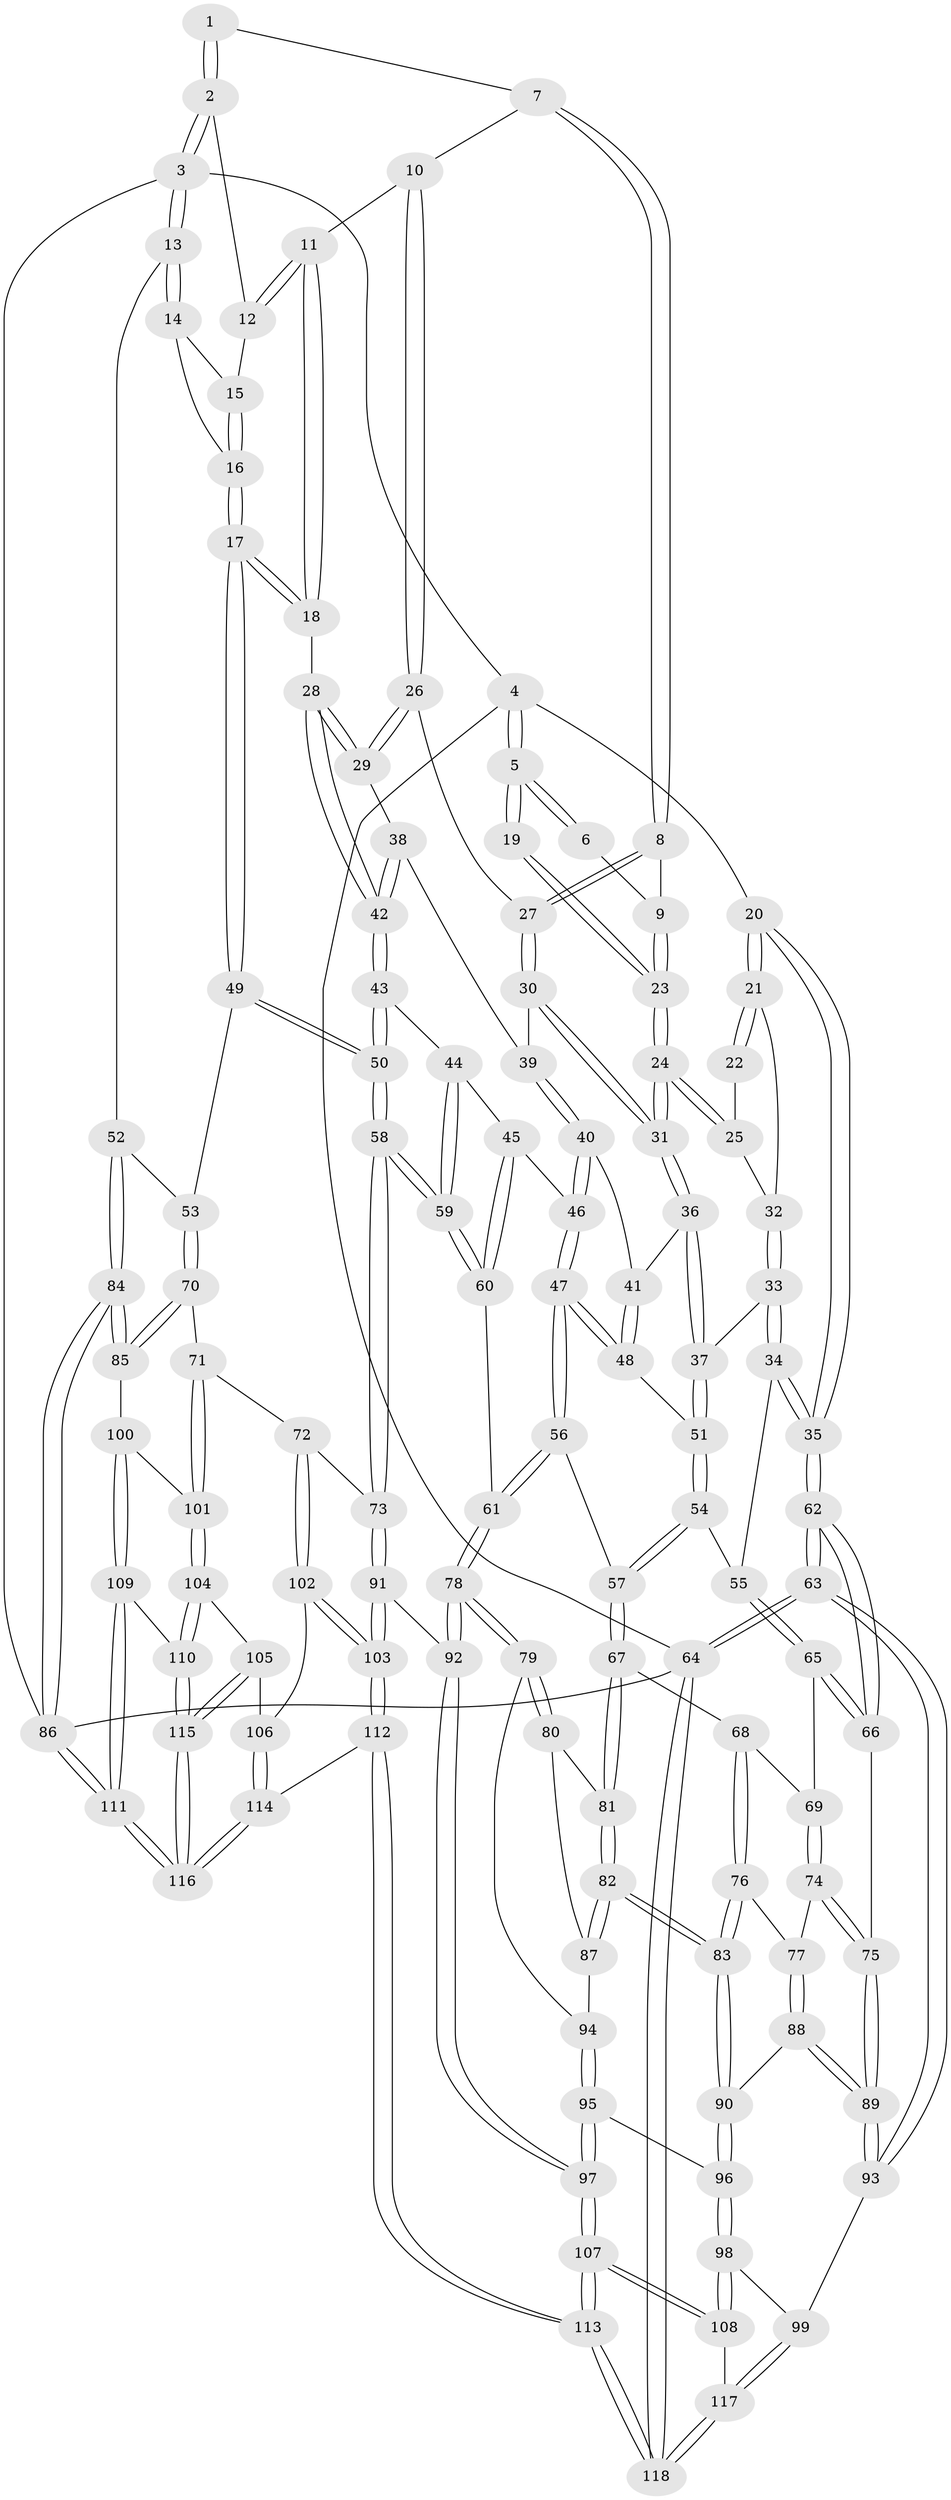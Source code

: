 // coarse degree distribution, {3: 0.4375, 6: 0.020833333333333332, 2: 0.10416666666666667, 5: 0.10416666666666667, 4: 0.3333333333333333}
// Generated by graph-tools (version 1.1) at 2025/54/03/04/25 22:54:29]
// undirected, 118 vertices, 292 edges
graph export_dot {
  node [color=gray90,style=filled];
  1 [pos="+0.43815422201046855+0"];
  2 [pos="+0.8347483878855216+0"];
  3 [pos="+1+0"];
  4 [pos="+0+0"];
  5 [pos="+0+0"];
  6 [pos="+0.236071102450803+0"];
  7 [pos="+0.4414678529932912+0"];
  8 [pos="+0.4097624521966775+0.0709093247817685"];
  9 [pos="+0.31115261385821674+0.10515354034497973"];
  10 [pos="+0.5682398253201689+0.08918355105830685"];
  11 [pos="+0.7448233311924213+0"];
  12 [pos="+0.8136491916378678+0"];
  13 [pos="+1+0.1485377108850819"];
  14 [pos="+0.9806554586884404+0.18512480279782434"];
  15 [pos="+0.8918565072606901+0.08093480673119147"];
  16 [pos="+0.8299362842378941+0.27550724490771755"];
  17 [pos="+0.8204294802788099+0.2840241592919891"];
  18 [pos="+0.7315019123823139+0.2224039487988083"];
  19 [pos="+0.15154464232372786+0.020097588026661"];
  20 [pos="+0+0.07460377595957075"];
  21 [pos="+0.09989029289840788+0.18209343654136342"];
  22 [pos="+0.142946846222144+0.12676240221265517"];
  23 [pos="+0.2607766016054093+0.14572576199042953"];
  24 [pos="+0.2588258905037682+0.17951769746770907"];
  25 [pos="+0.15112490082260105+0.1806349125736692"];
  26 [pos="+0.5488733544469877+0.13481090135447013"];
  27 [pos="+0.4583400440373176+0.14975897011688846"];
  28 [pos="+0.6584045012480533+0.240158338102956"];
  29 [pos="+0.6259396203663024+0.2139926643478177"];
  30 [pos="+0.4439990190249911+0.19184797360843306"];
  31 [pos="+0.2717317559380815+0.2220398110155587"];
  32 [pos="+0.12333656956509836+0.19072398663955734"];
  33 [pos="+0.1523159373132779+0.31710837701745476"];
  34 [pos="+0.10100180625251667+0.33635870987822336"];
  35 [pos="+0+0.3442191489216393"];
  36 [pos="+0.26588674339346247+0.2578273880349663"];
  37 [pos="+0.2334159761576251+0.31161705542521123"];
  38 [pos="+0.4669042089687159+0.23079596072458208"];
  39 [pos="+0.449263277903747+0.2111067990736293"];
  40 [pos="+0.3976886650418951+0.29413570750199647"];
  41 [pos="+0.3800524564040217+0.2987374295238846"];
  42 [pos="+0.5522400232748478+0.36826073039189605"];
  43 [pos="+0.5495963049263856+0.37738732692432614"];
  44 [pos="+0.5486055155047522+0.3786969624140925"];
  45 [pos="+0.5222999300104706+0.3897462433767225"];
  46 [pos="+0.5124755789570808+0.39247557357103247"];
  47 [pos="+0.4321596298048685+0.4385722784897356"];
  48 [pos="+0.3740858203110576+0.3677455058658346"];
  49 [pos="+0.8567652198241226+0.4028948232237517"];
  50 [pos="+0.802357819913137+0.4443392336364111"];
  51 [pos="+0.24645009161649883+0.3403502637312099"];
  52 [pos="+1+0.42178189085694123"];
  53 [pos="+0.8705085557234321+0.40856961426847516"];
  54 [pos="+0.26371613868757815+0.4537473995167335"];
  55 [pos="+0.16766430515638836+0.4927523665678284"];
  56 [pos="+0.38199834621355855+0.504207631526907"];
  57 [pos="+0.34559965338889165+0.5138241229855701"];
  58 [pos="+0.6932734426541379+0.616252025182159"];
  59 [pos="+0.6467404695851608+0.5912121035789398"];
  60 [pos="+0.5182302768807003+0.5972567915563178"];
  61 [pos="+0.4895728299796093+0.6042756105926425"];
  62 [pos="+0+0.4416510468831624"];
  63 [pos="+0+0.8758381069456258"];
  64 [pos="+0+1"];
  65 [pos="+0.1570822331913694+0.5047447392066767"];
  66 [pos="+0.05603052442793553+0.5392375027500605"];
  67 [pos="+0.3397600302268337+0.5267662807297276"];
  68 [pos="+0.24968231020285658+0.5821157435486346"];
  69 [pos="+0.1791264558106245+0.5437064079897757"];
  70 [pos="+0.9238424194262103+0.6386118146021208"];
  71 [pos="+0.7185798652931527+0.6512351500251153"];
  72 [pos="+0.7105095638855146+0.6469250097125266"];
  73 [pos="+0.6957979485054409+0.6240800570552324"];
  74 [pos="+0.18313948498211835+0.6224852894934982"];
  75 [pos="+0.10295319095174446+0.6347329093169212"];
  76 [pos="+0.21738997510242714+0.6366574926943591"];
  77 [pos="+0.21582107714461915+0.6362412166684805"];
  78 [pos="+0.4313342726608595+0.7635591590857955"];
  79 [pos="+0.3693964937992037+0.6995680844075538"];
  80 [pos="+0.3467310916848579+0.6265101335367042"];
  81 [pos="+0.33774213402134773+0.5874734879125438"];
  82 [pos="+0.24113743607351554+0.6727266747259362"];
  83 [pos="+0.24014683557993907+0.6726471261131955"];
  84 [pos="+1+0.721728981844614"];
  85 [pos="+1+0.7190706056198598"];
  86 [pos="+1+1"];
  87 [pos="+0.25275968795667414+0.677653860125861"];
  88 [pos="+0.13086790228271902+0.711653049712921"];
  89 [pos="+0.09185241991221867+0.7094162944031721"];
  90 [pos="+0.20759214979698745+0.7262931918859381"];
  91 [pos="+0.46405104770235645+0.780249531728549"];
  92 [pos="+0.4313827869805251+0.7637892430447263"];
  93 [pos="+0.019005275226509574+0.7951613047166274"];
  94 [pos="+0.27871327921565026+0.6911404411379531"];
  95 [pos="+0.277735294089846+0.7715807889307362"];
  96 [pos="+0.222058719189801+0.7718524277886454"];
  97 [pos="+0.37514250884446526+0.806667684869225"];
  98 [pos="+0.1888388971764184+0.8328617245122136"];
  99 [pos="+0.039232330115788236+0.8035725747004571"];
  100 [pos="+0.888217289822817+0.8069417146612912"];
  101 [pos="+0.8258573392600164+0.7974658105985729"];
  102 [pos="+0.6437301545947612+0.8152061375318793"];
  103 [pos="+0.5441393721155674+0.8611355377023192"];
  104 [pos="+0.7654026235797673+0.8634943273802629"];
  105 [pos="+0.7369622236658859+0.8662010991161171"];
  106 [pos="+0.7156765183158861+0.8649256361434411"];
  107 [pos="+0.29444380089435584+0.9523908741492085"];
  108 [pos="+0.20875311159073412+0.865328178045038"];
  109 [pos="+0.8974707945325603+0.9399826672272231"];
  110 [pos="+0.7927742794907607+0.9256287487354635"];
  111 [pos="+1+1"];
  112 [pos="+0.5496659497712116+1"];
  113 [pos="+0.3056887229734568+1"];
  114 [pos="+0.5704742169073241+1"];
  115 [pos="+0.7247716407854362+1"];
  116 [pos="+0.6617333315865148+1"];
  117 [pos="+0.12660403454340668+0.9184745474476828"];
  118 [pos="+0.14794558275434064+1"];
  1 -- 2;
  1 -- 2;
  1 -- 7;
  2 -- 3;
  2 -- 3;
  2 -- 12;
  3 -- 4;
  3 -- 13;
  3 -- 13;
  3 -- 86;
  4 -- 5;
  4 -- 5;
  4 -- 20;
  4 -- 64;
  5 -- 6;
  5 -- 6;
  5 -- 19;
  5 -- 19;
  6 -- 9;
  7 -- 8;
  7 -- 8;
  7 -- 10;
  8 -- 9;
  8 -- 27;
  8 -- 27;
  9 -- 23;
  9 -- 23;
  10 -- 11;
  10 -- 26;
  10 -- 26;
  11 -- 12;
  11 -- 12;
  11 -- 18;
  11 -- 18;
  12 -- 15;
  13 -- 14;
  13 -- 14;
  13 -- 52;
  14 -- 15;
  14 -- 16;
  15 -- 16;
  15 -- 16;
  16 -- 17;
  16 -- 17;
  17 -- 18;
  17 -- 18;
  17 -- 49;
  17 -- 49;
  18 -- 28;
  19 -- 23;
  19 -- 23;
  20 -- 21;
  20 -- 21;
  20 -- 35;
  20 -- 35;
  21 -- 22;
  21 -- 22;
  21 -- 32;
  22 -- 25;
  23 -- 24;
  23 -- 24;
  24 -- 25;
  24 -- 25;
  24 -- 31;
  24 -- 31;
  25 -- 32;
  26 -- 27;
  26 -- 29;
  26 -- 29;
  27 -- 30;
  27 -- 30;
  28 -- 29;
  28 -- 29;
  28 -- 42;
  28 -- 42;
  29 -- 38;
  30 -- 31;
  30 -- 31;
  30 -- 39;
  31 -- 36;
  31 -- 36;
  32 -- 33;
  32 -- 33;
  33 -- 34;
  33 -- 34;
  33 -- 37;
  34 -- 35;
  34 -- 35;
  34 -- 55;
  35 -- 62;
  35 -- 62;
  36 -- 37;
  36 -- 37;
  36 -- 41;
  37 -- 51;
  37 -- 51;
  38 -- 39;
  38 -- 42;
  38 -- 42;
  39 -- 40;
  39 -- 40;
  40 -- 41;
  40 -- 46;
  40 -- 46;
  41 -- 48;
  41 -- 48;
  42 -- 43;
  42 -- 43;
  43 -- 44;
  43 -- 50;
  43 -- 50;
  44 -- 45;
  44 -- 59;
  44 -- 59;
  45 -- 46;
  45 -- 60;
  45 -- 60;
  46 -- 47;
  46 -- 47;
  47 -- 48;
  47 -- 48;
  47 -- 56;
  47 -- 56;
  48 -- 51;
  49 -- 50;
  49 -- 50;
  49 -- 53;
  50 -- 58;
  50 -- 58;
  51 -- 54;
  51 -- 54;
  52 -- 53;
  52 -- 84;
  52 -- 84;
  53 -- 70;
  53 -- 70;
  54 -- 55;
  54 -- 57;
  54 -- 57;
  55 -- 65;
  55 -- 65;
  56 -- 57;
  56 -- 61;
  56 -- 61;
  57 -- 67;
  57 -- 67;
  58 -- 59;
  58 -- 59;
  58 -- 73;
  58 -- 73;
  59 -- 60;
  59 -- 60;
  60 -- 61;
  61 -- 78;
  61 -- 78;
  62 -- 63;
  62 -- 63;
  62 -- 66;
  62 -- 66;
  63 -- 64;
  63 -- 64;
  63 -- 93;
  63 -- 93;
  64 -- 118;
  64 -- 118;
  64 -- 86;
  65 -- 66;
  65 -- 66;
  65 -- 69;
  66 -- 75;
  67 -- 68;
  67 -- 81;
  67 -- 81;
  68 -- 69;
  68 -- 76;
  68 -- 76;
  69 -- 74;
  69 -- 74;
  70 -- 71;
  70 -- 85;
  70 -- 85;
  71 -- 72;
  71 -- 101;
  71 -- 101;
  72 -- 73;
  72 -- 102;
  72 -- 102;
  73 -- 91;
  73 -- 91;
  74 -- 75;
  74 -- 75;
  74 -- 77;
  75 -- 89;
  75 -- 89;
  76 -- 77;
  76 -- 83;
  76 -- 83;
  77 -- 88;
  77 -- 88;
  78 -- 79;
  78 -- 79;
  78 -- 92;
  78 -- 92;
  79 -- 80;
  79 -- 80;
  79 -- 94;
  80 -- 81;
  80 -- 87;
  81 -- 82;
  81 -- 82;
  82 -- 83;
  82 -- 83;
  82 -- 87;
  82 -- 87;
  83 -- 90;
  83 -- 90;
  84 -- 85;
  84 -- 85;
  84 -- 86;
  84 -- 86;
  85 -- 100;
  86 -- 111;
  86 -- 111;
  87 -- 94;
  88 -- 89;
  88 -- 89;
  88 -- 90;
  89 -- 93;
  89 -- 93;
  90 -- 96;
  90 -- 96;
  91 -- 92;
  91 -- 103;
  91 -- 103;
  92 -- 97;
  92 -- 97;
  93 -- 99;
  94 -- 95;
  94 -- 95;
  95 -- 96;
  95 -- 97;
  95 -- 97;
  96 -- 98;
  96 -- 98;
  97 -- 107;
  97 -- 107;
  98 -- 99;
  98 -- 108;
  98 -- 108;
  99 -- 117;
  99 -- 117;
  100 -- 101;
  100 -- 109;
  100 -- 109;
  101 -- 104;
  101 -- 104;
  102 -- 103;
  102 -- 103;
  102 -- 106;
  103 -- 112;
  103 -- 112;
  104 -- 105;
  104 -- 110;
  104 -- 110;
  105 -- 106;
  105 -- 115;
  105 -- 115;
  106 -- 114;
  106 -- 114;
  107 -- 108;
  107 -- 108;
  107 -- 113;
  107 -- 113;
  108 -- 117;
  109 -- 110;
  109 -- 111;
  109 -- 111;
  110 -- 115;
  110 -- 115;
  111 -- 116;
  111 -- 116;
  112 -- 113;
  112 -- 113;
  112 -- 114;
  113 -- 118;
  113 -- 118;
  114 -- 116;
  114 -- 116;
  115 -- 116;
  115 -- 116;
  117 -- 118;
  117 -- 118;
}
